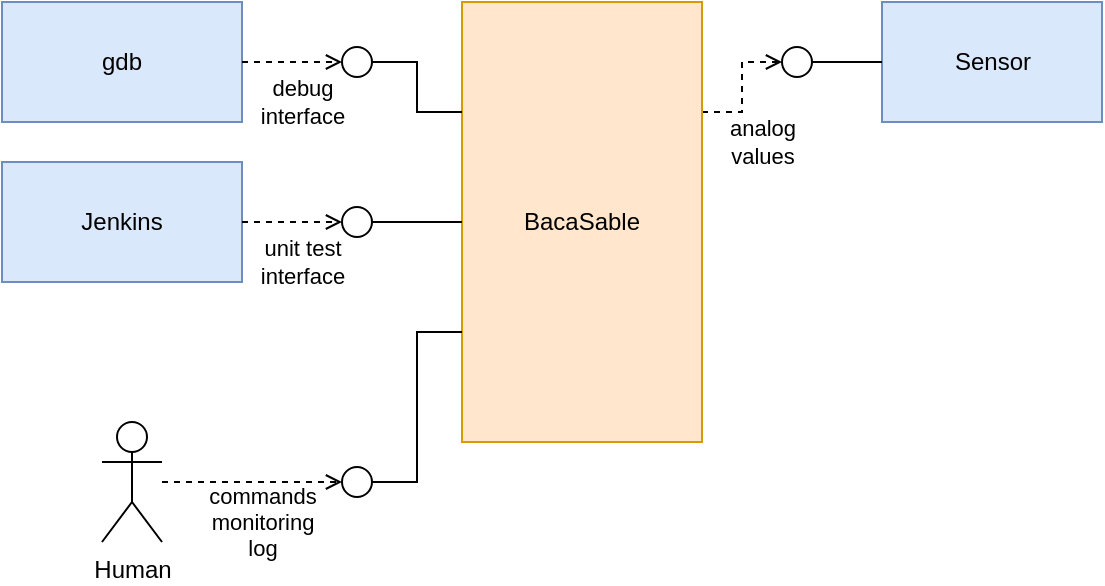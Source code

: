 <mxfile version="17.1.3"><diagram id="feilRvEjCRLZljNYlB1g" name="Technical_context"><mxGraphModel dx="704" dy="430" grid="1" gridSize="10" guides="1" tooltips="1" connect="1" arrows="1" fold="1" page="1" pageScale="1" pageWidth="850" pageHeight="1100" math="0" shadow="0"><root><mxCell id="CF5hESao6qkXUtyerDzp-0"/><mxCell id="CF5hESao6qkXUtyerDzp-1" parent="CF5hESao6qkXUtyerDzp-0"/><mxCell id="r2Qe8UMbDQFuWOiUxUbp-101" value="analog&lt;br&gt;values" style="edgeStyle=orthogonalEdgeStyle;rounded=0;orthogonalLoop=1;jettySize=auto;html=1;exitX=1;exitY=0.25;exitDx=0;exitDy=0;entryX=0;entryY=0.5;entryDx=0;entryDy=0;startArrow=none;startFill=0;endArrow=open;endFill=0;dashed=1;" edge="1" parent="CF5hESao6qkXUtyerDzp-1" source="CF5hESao6qkXUtyerDzp-4" target="r2Qe8UMbDQFuWOiUxUbp-92"><mxGeometry x="-0.385" y="-18" relative="1" as="geometry"><mxPoint x="-8" y="15" as="offset"/></mxGeometry></mxCell><mxCell id="CF5hESao6qkXUtyerDzp-4" value="&lt;div&gt;BacaSable&lt;/div&gt;" style="rounded=0;whiteSpace=wrap;html=1;fillColor=#ffe6cc;strokeColor=#d79b00;" vertex="1" parent="CF5hESao6qkXUtyerDzp-1"><mxGeometry x="400" y="110" width="120" height="220" as="geometry"/></mxCell><mxCell id="CF5hESao6qkXUtyerDzp-5" value="&lt;div&gt;gdb&lt;/div&gt;" style="rounded=0;whiteSpace=wrap;html=1;fillColor=#dae8fc;strokeColor=#6c8ebf;" vertex="1" parent="CF5hESao6qkXUtyerDzp-1"><mxGeometry x="170" y="110" width="120" height="60" as="geometry"/></mxCell><mxCell id="CF5hESao6qkXUtyerDzp-7" value="&lt;div&gt;Jenkins&lt;/div&gt;" style="rounded=0;whiteSpace=wrap;html=1;fillColor=#dae8fc;strokeColor=#6c8ebf;" vertex="1" parent="CF5hESao6qkXUtyerDzp-1"><mxGeometry x="170" y="190" width="120" height="60" as="geometry"/></mxCell><mxCell id="r2Qe8UMbDQFuWOiUxUbp-0" value="Human" style="shape=umlActor;verticalLabelPosition=bottom;verticalAlign=top;html=1;outlineConnect=0;" vertex="1" parent="CF5hESao6qkXUtyerDzp-1"><mxGeometry x="220" y="320" width="30" height="60" as="geometry"/></mxCell><mxCell id="r2Qe8UMbDQFuWOiUxUbp-43" value="Sensor" style="html=1;fillColor=#dae8fc;strokeColor=#6c8ebf;" vertex="1" parent="CF5hESao6qkXUtyerDzp-1"><mxGeometry x="610" y="110" width="110" height="60" as="geometry"/></mxCell><mxCell id="r2Qe8UMbDQFuWOiUxUbp-98" value="" style="edgeStyle=orthogonalEdgeStyle;rounded=0;orthogonalLoop=1;jettySize=auto;html=1;startArrow=none;startFill=0;endArrow=none;endFill=0;" edge="1" parent="CF5hESao6qkXUtyerDzp-1" source="r2Qe8UMbDQFuWOiUxUbp-90" target="CF5hESao6qkXUtyerDzp-4"><mxGeometry relative="1" as="geometry"/></mxCell><mxCell id="r2Qe8UMbDQFuWOiUxUbp-90" value="" style="ellipse;whiteSpace=wrap;html=1;aspect=fixed;" vertex="1" parent="CF5hESao6qkXUtyerDzp-1"><mxGeometry x="340" y="212.5" width="15" height="15" as="geometry"/></mxCell><mxCell id="r2Qe8UMbDQFuWOiUxUbp-99" style="edgeStyle=orthogonalEdgeStyle;rounded=0;orthogonalLoop=1;jettySize=auto;html=1;exitX=1;exitY=0.5;exitDx=0;exitDy=0;entryX=0;entryY=0.25;entryDx=0;entryDy=0;startArrow=none;startFill=0;endArrow=none;endFill=0;" edge="1" parent="CF5hESao6qkXUtyerDzp-1" source="r2Qe8UMbDQFuWOiUxUbp-91" target="CF5hESao6qkXUtyerDzp-4"><mxGeometry relative="1" as="geometry"/></mxCell><mxCell id="r2Qe8UMbDQFuWOiUxUbp-91" value="" style="ellipse;whiteSpace=wrap;html=1;aspect=fixed;" vertex="1" parent="CF5hESao6qkXUtyerDzp-1"><mxGeometry x="340" y="132.5" width="15" height="15" as="geometry"/></mxCell><mxCell id="r2Qe8UMbDQFuWOiUxUbp-100" style="edgeStyle=orthogonalEdgeStyle;rounded=0;orthogonalLoop=1;jettySize=auto;html=1;exitX=1;exitY=0.5;exitDx=0;exitDy=0;entryX=0;entryY=0.5;entryDx=0;entryDy=0;startArrow=none;startFill=0;endArrow=none;endFill=0;" edge="1" parent="CF5hESao6qkXUtyerDzp-1" source="r2Qe8UMbDQFuWOiUxUbp-92" target="r2Qe8UMbDQFuWOiUxUbp-43"><mxGeometry relative="1" as="geometry"/></mxCell><mxCell id="r2Qe8UMbDQFuWOiUxUbp-92" value="" style="ellipse;whiteSpace=wrap;html=1;aspect=fixed;" vertex="1" parent="CF5hESao6qkXUtyerDzp-1"><mxGeometry x="560" y="132.5" width="15" height="15" as="geometry"/></mxCell><mxCell id="r2Qe8UMbDQFuWOiUxUbp-93" value="debug &lt;br&gt;interface" style="endArrow=open;dashed=1;html=1;rounded=0;exitX=1;exitY=0.5;exitDx=0;exitDy=0;entryX=0;entryY=0.5;entryDx=0;entryDy=0;edgeStyle=orthogonalEdgeStyle;endFill=0;" edge="1" parent="CF5hESao6qkXUtyerDzp-1" source="CF5hESao6qkXUtyerDzp-5" target="r2Qe8UMbDQFuWOiUxUbp-91"><mxGeometry x="0.2" y="-20" width="50" height="50" relative="1" as="geometry"><mxPoint x="320" y="90" as="sourcePoint"/><mxPoint x="370" y="40" as="targetPoint"/><mxPoint as="offset"/></mxGeometry></mxCell><mxCell id="r2Qe8UMbDQFuWOiUxUbp-96" value="unit test&lt;br&gt;&lt;div&gt;interface&lt;/div&gt;" style="endArrow=open;dashed=1;html=1;rounded=0;exitX=1;exitY=0.5;exitDx=0;exitDy=0;edgeStyle=orthogonalEdgeStyle;endFill=0;entryX=0;entryY=0.5;entryDx=0;entryDy=0;" edge="1" parent="CF5hESao6qkXUtyerDzp-1" source="CF5hESao6qkXUtyerDzp-7" target="r2Qe8UMbDQFuWOiUxUbp-90"><mxGeometry x="0.2" y="-20" width="50" height="50" relative="1" as="geometry"><mxPoint x="300" y="150" as="sourcePoint"/><mxPoint x="330" y="240" as="targetPoint"/><mxPoint as="offset"/></mxGeometry></mxCell><mxCell id="r2Qe8UMbDQFuWOiUxUbp-105" style="edgeStyle=orthogonalEdgeStyle;rounded=0;orthogonalLoop=1;jettySize=auto;html=1;exitX=1;exitY=0.5;exitDx=0;exitDy=0;entryX=0;entryY=0.75;entryDx=0;entryDy=0;startArrow=none;startFill=0;endArrow=none;endFill=0;" edge="1" parent="CF5hESao6qkXUtyerDzp-1" source="r2Qe8UMbDQFuWOiUxUbp-103" target="CF5hESao6qkXUtyerDzp-4"><mxGeometry relative="1" as="geometry"/></mxCell><mxCell id="r2Qe8UMbDQFuWOiUxUbp-103" value="" style="ellipse;whiteSpace=wrap;html=1;aspect=fixed;" vertex="1" parent="CF5hESao6qkXUtyerDzp-1"><mxGeometry x="340" y="342.5" width="15" height="15" as="geometry"/></mxCell><mxCell id="r2Qe8UMbDQFuWOiUxUbp-104" value="commands&lt;br&gt;monitoring&lt;br&gt;log" style="endArrow=open;dashed=1;html=1;rounded=0;edgeStyle=orthogonalEdgeStyle;endFill=0;entryX=0;entryY=0.5;entryDx=0;entryDy=0;" edge="1" parent="CF5hESao6qkXUtyerDzp-1" source="r2Qe8UMbDQFuWOiUxUbp-0" target="r2Qe8UMbDQFuWOiUxUbp-103"><mxGeometry x="0.111" y="-20" width="50" height="50" relative="1" as="geometry"><mxPoint x="300" y="230" as="sourcePoint"/><mxPoint x="320" y="370" as="targetPoint"/><mxPoint as="offset"/></mxGeometry></mxCell></root></mxGraphModel></diagram></mxfile>